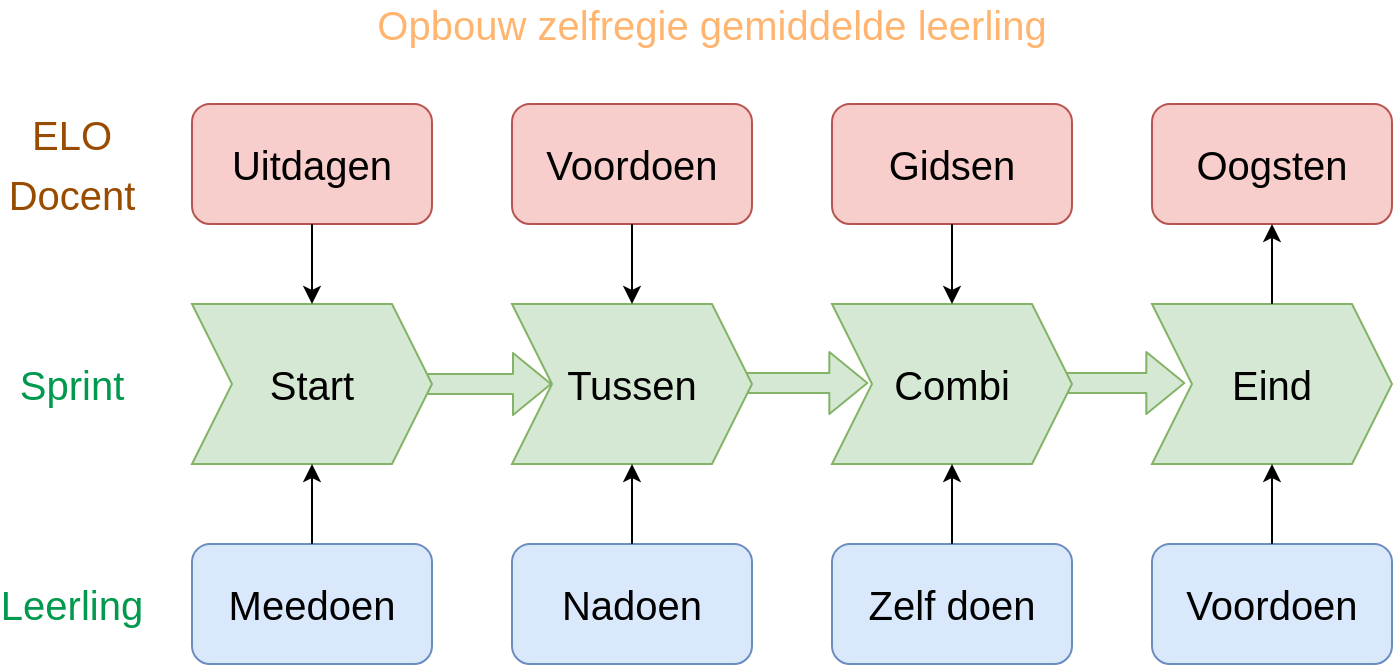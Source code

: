<mxfile version="12.1.7" type="device" pages="1"><diagram id="D1rY2Q8iKLlt_JmIeHoM" name="Page-1"><mxGraphModel dx="786" dy="548" grid="1" gridSize="10" guides="1" tooltips="1" connect="1" arrows="1" fold="1" page="1" pageScale="1" pageWidth="827" pageHeight="1169" math="0" shadow="0"><root><mxCell id="0"/><mxCell id="1" parent="0"/><mxCell id="aMwL6DSHwNjJOJjWEH2S-20" value="" style="shape=flexArrow;endArrow=classic;html=1;fontSize=20;fontColor=#00994D;entryX=0;entryY=0.5;entryDx=0;entryDy=0;fillColor=#d5e8d4;strokeColor=#82b366;" edge="1" parent="1"><mxGeometry width="50" height="50" relative="1" as="geometry"><mxPoint x="570" y="229.5" as="sourcePoint"/><mxPoint x="646.667" y="229.5" as="targetPoint"/></mxGeometry></mxCell><mxCell id="aMwL6DSHwNjJOJjWEH2S-19" value="" style="shape=flexArrow;endArrow=classic;html=1;fontSize=20;fontColor=#00994D;entryX=0;entryY=0.5;entryDx=0;entryDy=0;fillColor=#d5e8d4;strokeColor=#82b366;" edge="1" parent="1"><mxGeometry width="50" height="50" relative="1" as="geometry"><mxPoint x="411.5" y="229.5" as="sourcePoint"/><mxPoint x="488.167" y="229.5" as="targetPoint"/></mxGeometry></mxCell><mxCell id="aMwL6DSHwNjJOJjWEH2S-18" value="" style="shape=flexArrow;endArrow=classic;html=1;fontSize=20;fontColor=#00994D;entryX=0;entryY=0.5;entryDx=0;entryDy=0;fillColor=#d5e8d4;strokeColor=#82b366;" edge="1" parent="1" target="aMwL6DSHwNjJOJjWEH2S-10"><mxGeometry width="50" height="50" relative="1" as="geometry"><mxPoint x="250" y="230" as="sourcePoint"/><mxPoint x="100" y="390" as="targetPoint"/></mxGeometry></mxCell><mxCell id="aMwL6DSHwNjJOJjWEH2S-1" value="&lt;font style=&quot;font-size: 20px&quot;&gt;Meedoen&lt;/font&gt;" style="rounded=1;whiteSpace=wrap;html=1;fillColor=#dae8fc;strokeColor=#6c8ebf;" vertex="1" parent="1"><mxGeometry x="150" y="310" width="120" height="60" as="geometry"/></mxCell><mxCell id="aMwL6DSHwNjJOJjWEH2S-2" value="Nadoen" style="rounded=1;whiteSpace=wrap;html=1;fillColor=#dae8fc;strokeColor=#6c8ebf;fontSize=20;" vertex="1" parent="1"><mxGeometry x="310" y="310" width="120" height="60" as="geometry"/></mxCell><mxCell id="aMwL6DSHwNjJOJjWEH2S-3" value="&lt;font style=&quot;font-size: 20px&quot;&gt;Zelf doen&lt;/font&gt;" style="rounded=1;whiteSpace=wrap;html=1;fillColor=#dae8fc;strokeColor=#6c8ebf;" vertex="1" parent="1"><mxGeometry x="470" y="310" width="120" height="60" as="geometry"/></mxCell><mxCell id="aMwL6DSHwNjJOJjWEH2S-4" value="&lt;font style=&quot;font-size: 20px&quot;&gt;Voordoen&lt;/font&gt;" style="rounded=1;whiteSpace=wrap;html=1;fillColor=#dae8fc;strokeColor=#6c8ebf;" vertex="1" parent="1"><mxGeometry x="630" y="310" width="120" height="60" as="geometry"/></mxCell><mxCell id="aMwL6DSHwNjJOJjWEH2S-5" value="&lt;font style=&quot;font-size: 20px&quot;&gt;Uitdagen&lt;/font&gt;" style="rounded=1;whiteSpace=wrap;html=1;fillColor=#f8cecc;strokeColor=#b85450;" vertex="1" parent="1"><mxGeometry x="150" y="90" width="120" height="60" as="geometry"/></mxCell><mxCell id="aMwL6DSHwNjJOJjWEH2S-6" value="&lt;font style=&quot;font-size: 20px&quot;&gt;Voordoen&lt;/font&gt;" style="rounded=1;whiteSpace=wrap;html=1;fillColor=#f8cecc;strokeColor=#b85450;" vertex="1" parent="1"><mxGeometry x="310" y="90" width="120" height="60" as="geometry"/></mxCell><mxCell id="aMwL6DSHwNjJOJjWEH2S-7" value="&lt;font style=&quot;font-size: 20px&quot;&gt;Gidsen&lt;/font&gt;" style="rounded=1;whiteSpace=wrap;html=1;fillColor=#f8cecc;strokeColor=#b85450;" vertex="1" parent="1"><mxGeometry x="470" y="90" width="120" height="60" as="geometry"/></mxCell><mxCell id="aMwL6DSHwNjJOJjWEH2S-8" value="&lt;font style=&quot;font-size: 20px&quot;&gt;Oogsten&lt;/font&gt;" style="rounded=1;whiteSpace=wrap;html=1;fillColor=#f8cecc;strokeColor=#b85450;" vertex="1" parent="1"><mxGeometry x="630" y="90" width="120" height="60" as="geometry"/></mxCell><mxCell id="aMwL6DSHwNjJOJjWEH2S-9" value="Start" style="shape=step;perimeter=stepPerimeter;whiteSpace=wrap;html=1;fixedSize=1;fontSize=20;fillColor=#d5e8d4;strokeColor=#82b366;" vertex="1" parent="1"><mxGeometry x="150" y="190" width="120" height="80" as="geometry"/></mxCell><mxCell id="aMwL6DSHwNjJOJjWEH2S-10" value="Tussen" style="shape=step;perimeter=stepPerimeter;whiteSpace=wrap;html=1;fixedSize=1;fontSize=20;fillColor=#d5e8d4;strokeColor=#82b366;" vertex="1" parent="1"><mxGeometry x="310" y="190" width="120" height="80" as="geometry"/></mxCell><mxCell id="aMwL6DSHwNjJOJjWEH2S-11" value="Combi" style="shape=step;perimeter=stepPerimeter;whiteSpace=wrap;html=1;fixedSize=1;fontSize=20;fillColor=#d5e8d4;strokeColor=#82b366;" vertex="1" parent="1"><mxGeometry x="470" y="190" width="120" height="80" as="geometry"/></mxCell><mxCell id="aMwL6DSHwNjJOJjWEH2S-12" value="Eind" style="shape=step;perimeter=stepPerimeter;whiteSpace=wrap;html=1;fixedSize=1;fontSize=20;fillColor=#d5e8d4;strokeColor=#82b366;" vertex="1" parent="1"><mxGeometry x="630" y="190" width="120" height="80" as="geometry"/></mxCell><mxCell id="aMwL6DSHwNjJOJjWEH2S-13" value="ELO" style="text;html=1;strokeColor=none;fillColor=none;align=center;verticalAlign=middle;whiteSpace=wrap;rounded=0;fontSize=20;fontColor=#994C00;" vertex="1" parent="1"><mxGeometry x="70" y="95" width="40" height="20" as="geometry"/></mxCell><mxCell id="aMwL6DSHwNjJOJjWEH2S-14" value="Sprint" style="text;html=1;strokeColor=none;fillColor=none;align=center;verticalAlign=middle;whiteSpace=wrap;rounded=0;fontSize=20;fontColor=#00994D;" vertex="1" parent="1"><mxGeometry x="70" y="220" width="40" height="20" as="geometry"/></mxCell><mxCell id="aMwL6DSHwNjJOJjWEH2S-15" value="Leerling" style="text;html=1;strokeColor=none;fillColor=none;align=center;verticalAlign=middle;whiteSpace=wrap;rounded=0;fontSize=20;fontColor=#00994D;" vertex="1" parent="1"><mxGeometry x="70" y="330" width="40" height="20" as="geometry"/></mxCell><mxCell id="aMwL6DSHwNjJOJjWEH2S-16" value="Docent" style="text;html=1;strokeColor=none;fillColor=none;align=center;verticalAlign=middle;whiteSpace=wrap;rounded=0;fontSize=20;fontColor=#994C00;" vertex="1" parent="1"><mxGeometry x="70" y="125" width="40" height="20" as="geometry"/></mxCell><mxCell id="aMwL6DSHwNjJOJjWEH2S-21" value="&lt;font color=&quot;#ffb570&quot;&gt;Opbouw zelfregie gemiddelde leerling&lt;/font&gt;" style="text;html=1;strokeColor=none;fillColor=none;align=center;verticalAlign=middle;whiteSpace=wrap;rounded=0;fontSize=20;fontColor=#00994D;" vertex="1" parent="1"><mxGeometry x="190" y="40" width="440" height="20" as="geometry"/></mxCell><mxCell id="aMwL6DSHwNjJOJjWEH2S-22" value="" style="endArrow=classic;html=1;fontSize=20;fontColor=#00994D;entryX=0.5;entryY=1;entryDx=0;entryDy=0;exitX=0.5;exitY=0;exitDx=0;exitDy=0;" edge="1" parent="1" source="aMwL6DSHwNjJOJjWEH2S-1" target="aMwL6DSHwNjJOJjWEH2S-9"><mxGeometry width="50" height="50" relative="1" as="geometry"><mxPoint x="50" y="440" as="sourcePoint"/><mxPoint x="100" y="390" as="targetPoint"/></mxGeometry></mxCell><mxCell id="aMwL6DSHwNjJOJjWEH2S-24" value="" style="endArrow=classic;html=1;fontSize=20;fontColor=#00994D;entryX=0.5;entryY=1;entryDx=0;entryDy=0;exitX=0.5;exitY=0;exitDx=0;exitDy=0;" edge="1" parent="1" source="aMwL6DSHwNjJOJjWEH2S-2" target="aMwL6DSHwNjJOJjWEH2S-10"><mxGeometry width="50" height="50" relative="1" as="geometry"><mxPoint x="50" y="440" as="sourcePoint"/><mxPoint x="100" y="390" as="targetPoint"/></mxGeometry></mxCell><mxCell id="aMwL6DSHwNjJOJjWEH2S-25" value="" style="endArrow=classic;html=1;fontSize=20;fontColor=#00994D;exitX=0.5;exitY=0;exitDx=0;exitDy=0;entryX=0.5;entryY=1;entryDx=0;entryDy=0;" edge="1" parent="1" source="aMwL6DSHwNjJOJjWEH2S-3" target="aMwL6DSHwNjJOJjWEH2S-11"><mxGeometry width="50" height="50" relative="1" as="geometry"><mxPoint x="490" y="300" as="sourcePoint"/><mxPoint x="480" y="290" as="targetPoint"/></mxGeometry></mxCell><mxCell id="aMwL6DSHwNjJOJjWEH2S-26" value="" style="endArrow=classic;html=1;fontSize=20;fontColor=#00994D;entryX=0.5;entryY=1;entryDx=0;entryDy=0;exitX=0.5;exitY=0;exitDx=0;exitDy=0;" edge="1" parent="1" source="aMwL6DSHwNjJOJjWEH2S-4" target="aMwL6DSHwNjJOJjWEH2S-12"><mxGeometry width="50" height="50" relative="1" as="geometry"><mxPoint x="50" y="440" as="sourcePoint"/><mxPoint x="100" y="390" as="targetPoint"/></mxGeometry></mxCell><mxCell id="aMwL6DSHwNjJOJjWEH2S-27" value="" style="endArrow=classic;html=1;fontSize=20;fontColor=#00994D;entryX=0.5;entryY=0;entryDx=0;entryDy=0;exitX=0.5;exitY=1;exitDx=0;exitDy=0;" edge="1" parent="1" source="aMwL6DSHwNjJOJjWEH2S-5" target="aMwL6DSHwNjJOJjWEH2S-9"><mxGeometry width="50" height="50" relative="1" as="geometry"><mxPoint x="110" y="440" as="sourcePoint"/><mxPoint x="100" y="390" as="targetPoint"/></mxGeometry></mxCell><mxCell id="aMwL6DSHwNjJOJjWEH2S-28" value="" style="endArrow=classic;html=1;fontSize=20;fontColor=#00994D;entryX=0.5;entryY=0;entryDx=0;entryDy=0;exitX=0.5;exitY=1;exitDx=0;exitDy=0;" edge="1" parent="1" source="aMwL6DSHwNjJOJjWEH2S-6" target="aMwL6DSHwNjJOJjWEH2S-10"><mxGeometry width="50" height="50" relative="1" as="geometry"><mxPoint x="50" y="440" as="sourcePoint"/><mxPoint x="100" y="390" as="targetPoint"/></mxGeometry></mxCell><mxCell id="aMwL6DSHwNjJOJjWEH2S-29" value="" style="endArrow=classic;html=1;fontSize=20;fontColor=#00994D;entryX=0.5;entryY=0;entryDx=0;entryDy=0;exitX=0.5;exitY=1;exitDx=0;exitDy=0;" edge="1" parent="1" source="aMwL6DSHwNjJOJjWEH2S-7" target="aMwL6DSHwNjJOJjWEH2S-11"><mxGeometry width="50" height="50" relative="1" as="geometry"><mxPoint x="50" y="440" as="sourcePoint"/><mxPoint x="100" y="390" as="targetPoint"/></mxGeometry></mxCell><mxCell id="aMwL6DSHwNjJOJjWEH2S-30" value="" style="endArrow=classic;html=1;fontSize=20;fontColor=#00994D;entryX=0.5;entryY=1;entryDx=0;entryDy=0;exitX=0.5;exitY=0;exitDx=0;exitDy=0;" edge="1" parent="1" source="aMwL6DSHwNjJOJjWEH2S-12" target="aMwL6DSHwNjJOJjWEH2S-8"><mxGeometry width="50" height="50" relative="1" as="geometry"><mxPoint x="50" y="440" as="sourcePoint"/><mxPoint x="100" y="390" as="targetPoint"/></mxGeometry></mxCell></root></mxGraphModel></diagram></mxfile>